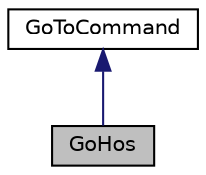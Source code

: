 digraph "GoHos"
{
 // LATEX_PDF_SIZE
  edge [fontname="Helvetica",fontsize="10",labelfontname="Helvetica",labelfontsize="10"];
  node [fontname="Helvetica",fontsize="10",shape=record];
  Node1 [label="GoHos",height=0.2,width=0.4,color="black", fillcolor="grey75", style="filled", fontcolor="black",tooltip="A class representing the action of a citizen going to a hospital within the road network."];
  Node2 -> Node1 [dir="back",color="midnightblue",fontsize="10",style="solid",fontname="Helvetica"];
  Node2 [label="GoToCommand",height=0.2,width=0.4,color="black", fillcolor="white", style="filled",URL="$classGoToCommand.html",tooltip="Command class for handling a citizen's movement to a specified destination using a transport strategy..."];
}
